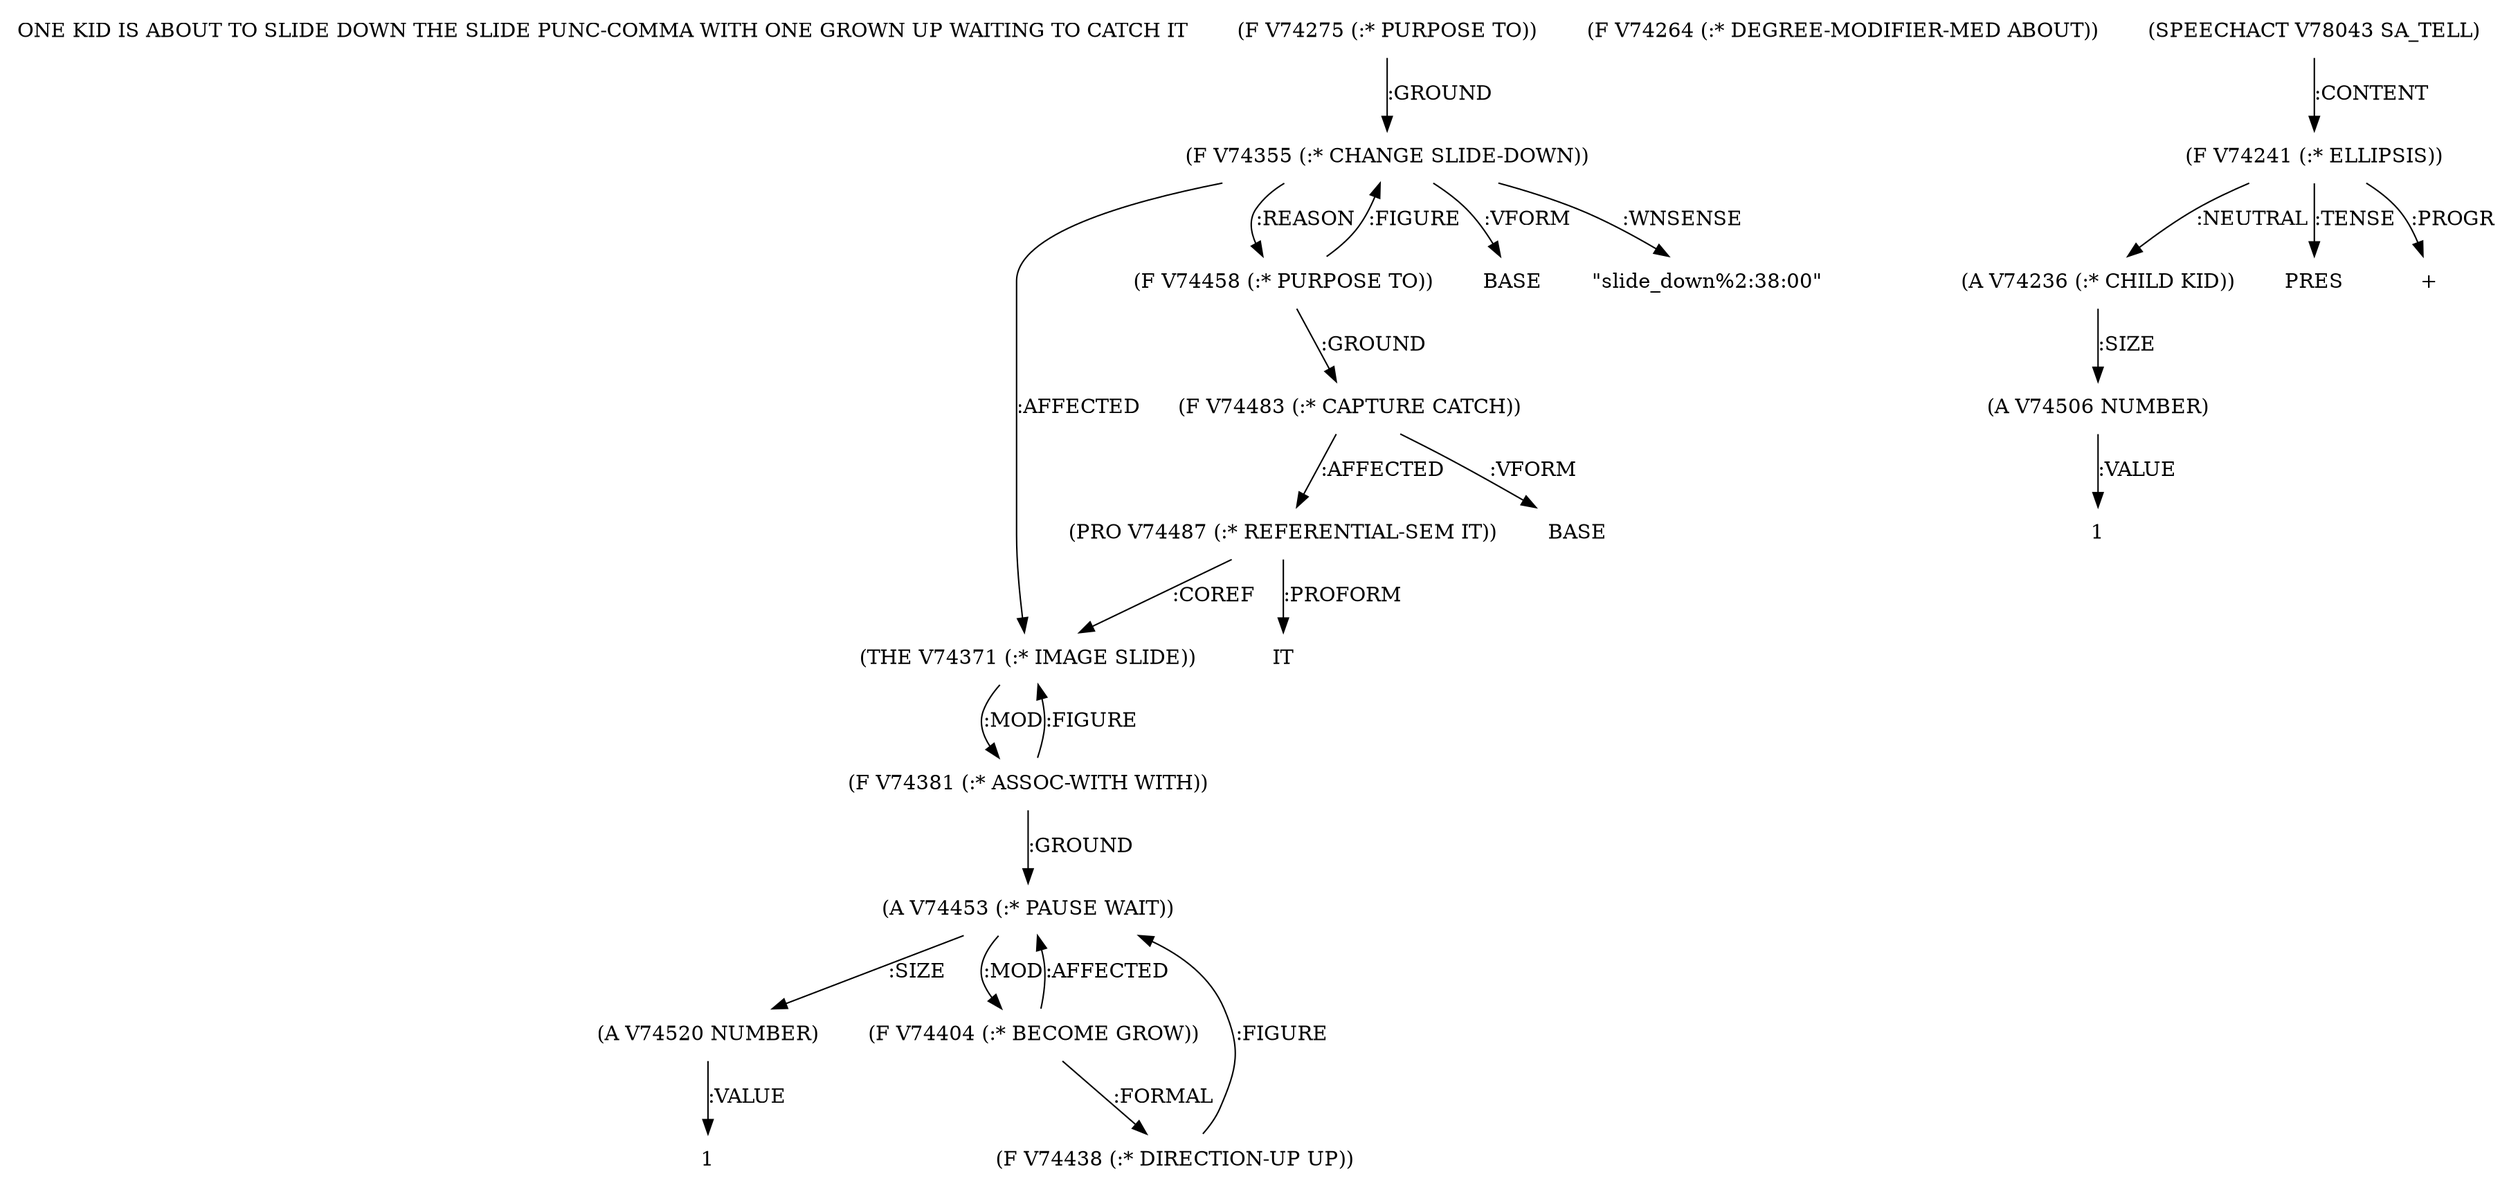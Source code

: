 digraph Terms {
  node [shape=none]
  "ONE KID IS ABOUT TO SLIDE DOWN THE SLIDE PUNC-COMMA WITH ONE GROWN UP WAITING TO CATCH IT"
  "V74275" [label="(F V74275 (:* PURPOSE TO))"]
  "V74275" -> "V74355" [label=":GROUND"]
  "V74355" [label="(F V74355 (:* CHANGE SLIDE-DOWN))"]
  "V74355" -> "V74371" [label=":AFFECTED"]
  "V74355" -> "V74458" [label=":REASON"]
  "V74355" -> "NT85311" [label=":VFORM"]
  "NT85311" [label="BASE"]
  "V74355" -> "NT85312" [label=":WNSENSE"]
  "NT85312" [label="\"slide_down%2:38:00\""]
  "V74371" [label="(THE V74371 (:* IMAGE SLIDE))"]
  "V74371" -> "V74381" [label=":MOD"]
  "V74381" [label="(F V74381 (:* ASSOC-WITH WITH))"]
  "V74381" -> "V74453" [label=":GROUND"]
  "V74381" -> "V74371" [label=":FIGURE"]
  "V74453" [label="(A V74453 (:* PAUSE WAIT))"]
  "V74453" -> "V74520" [label=":SIZE"]
  "V74453" -> "V74404" [label=":MOD"]
  "V74520" [label="(A V74520 NUMBER)"]
  "V74520" -> "NT85313" [label=":VALUE"]
  "NT85313" [label="1"]
  "V74404" [label="(F V74404 (:* BECOME GROW))"]
  "V74404" -> "V74438" [label=":FORMAL"]
  "V74404" -> "V74453" [label=":AFFECTED"]
  "V74438" [label="(F V74438 (:* DIRECTION-UP UP))"]
  "V74438" -> "V74453" [label=":FIGURE"]
  "V74458" [label="(F V74458 (:* PURPOSE TO))"]
  "V74458" -> "V74483" [label=":GROUND"]
  "V74458" -> "V74355" [label=":FIGURE"]
  "V74483" [label="(F V74483 (:* CAPTURE CATCH))"]
  "V74483" -> "V74487" [label=":AFFECTED"]
  "V74483" -> "NT85314" [label=":VFORM"]
  "NT85314" [label="BASE"]
  "V74487" [label="(PRO V74487 (:* REFERENTIAL-SEM IT))"]
  "V74487" -> "NT85315" [label=":PROFORM"]
  "NT85315" [label="IT"]
  "V74487" -> "V74371" [label=":COREF"]
  "V74264" [label="(F V74264 (:* DEGREE-MODIFIER-MED ABOUT))"]
  "V78043" [label="(SPEECHACT V78043 SA_TELL)"]
  "V78043" -> "V74241" [label=":CONTENT"]
  "V74241" [label="(F V74241 (:* ELLIPSIS))"]
  "V74241" -> "V74236" [label=":NEUTRAL"]
  "V74241" -> "NT85316" [label=":TENSE"]
  "NT85316" [label="PRES"]
  "V74241" -> "NT85317" [label=":PROGR"]
  "NT85317" [label="+"]
  "V74236" [label="(A V74236 (:* CHILD KID))"]
  "V74236" -> "V74506" [label=":SIZE"]
  "V74506" [label="(A V74506 NUMBER)"]
  "V74506" -> "NT85318" [label=":VALUE"]
  "NT85318" [label="1"]
}
